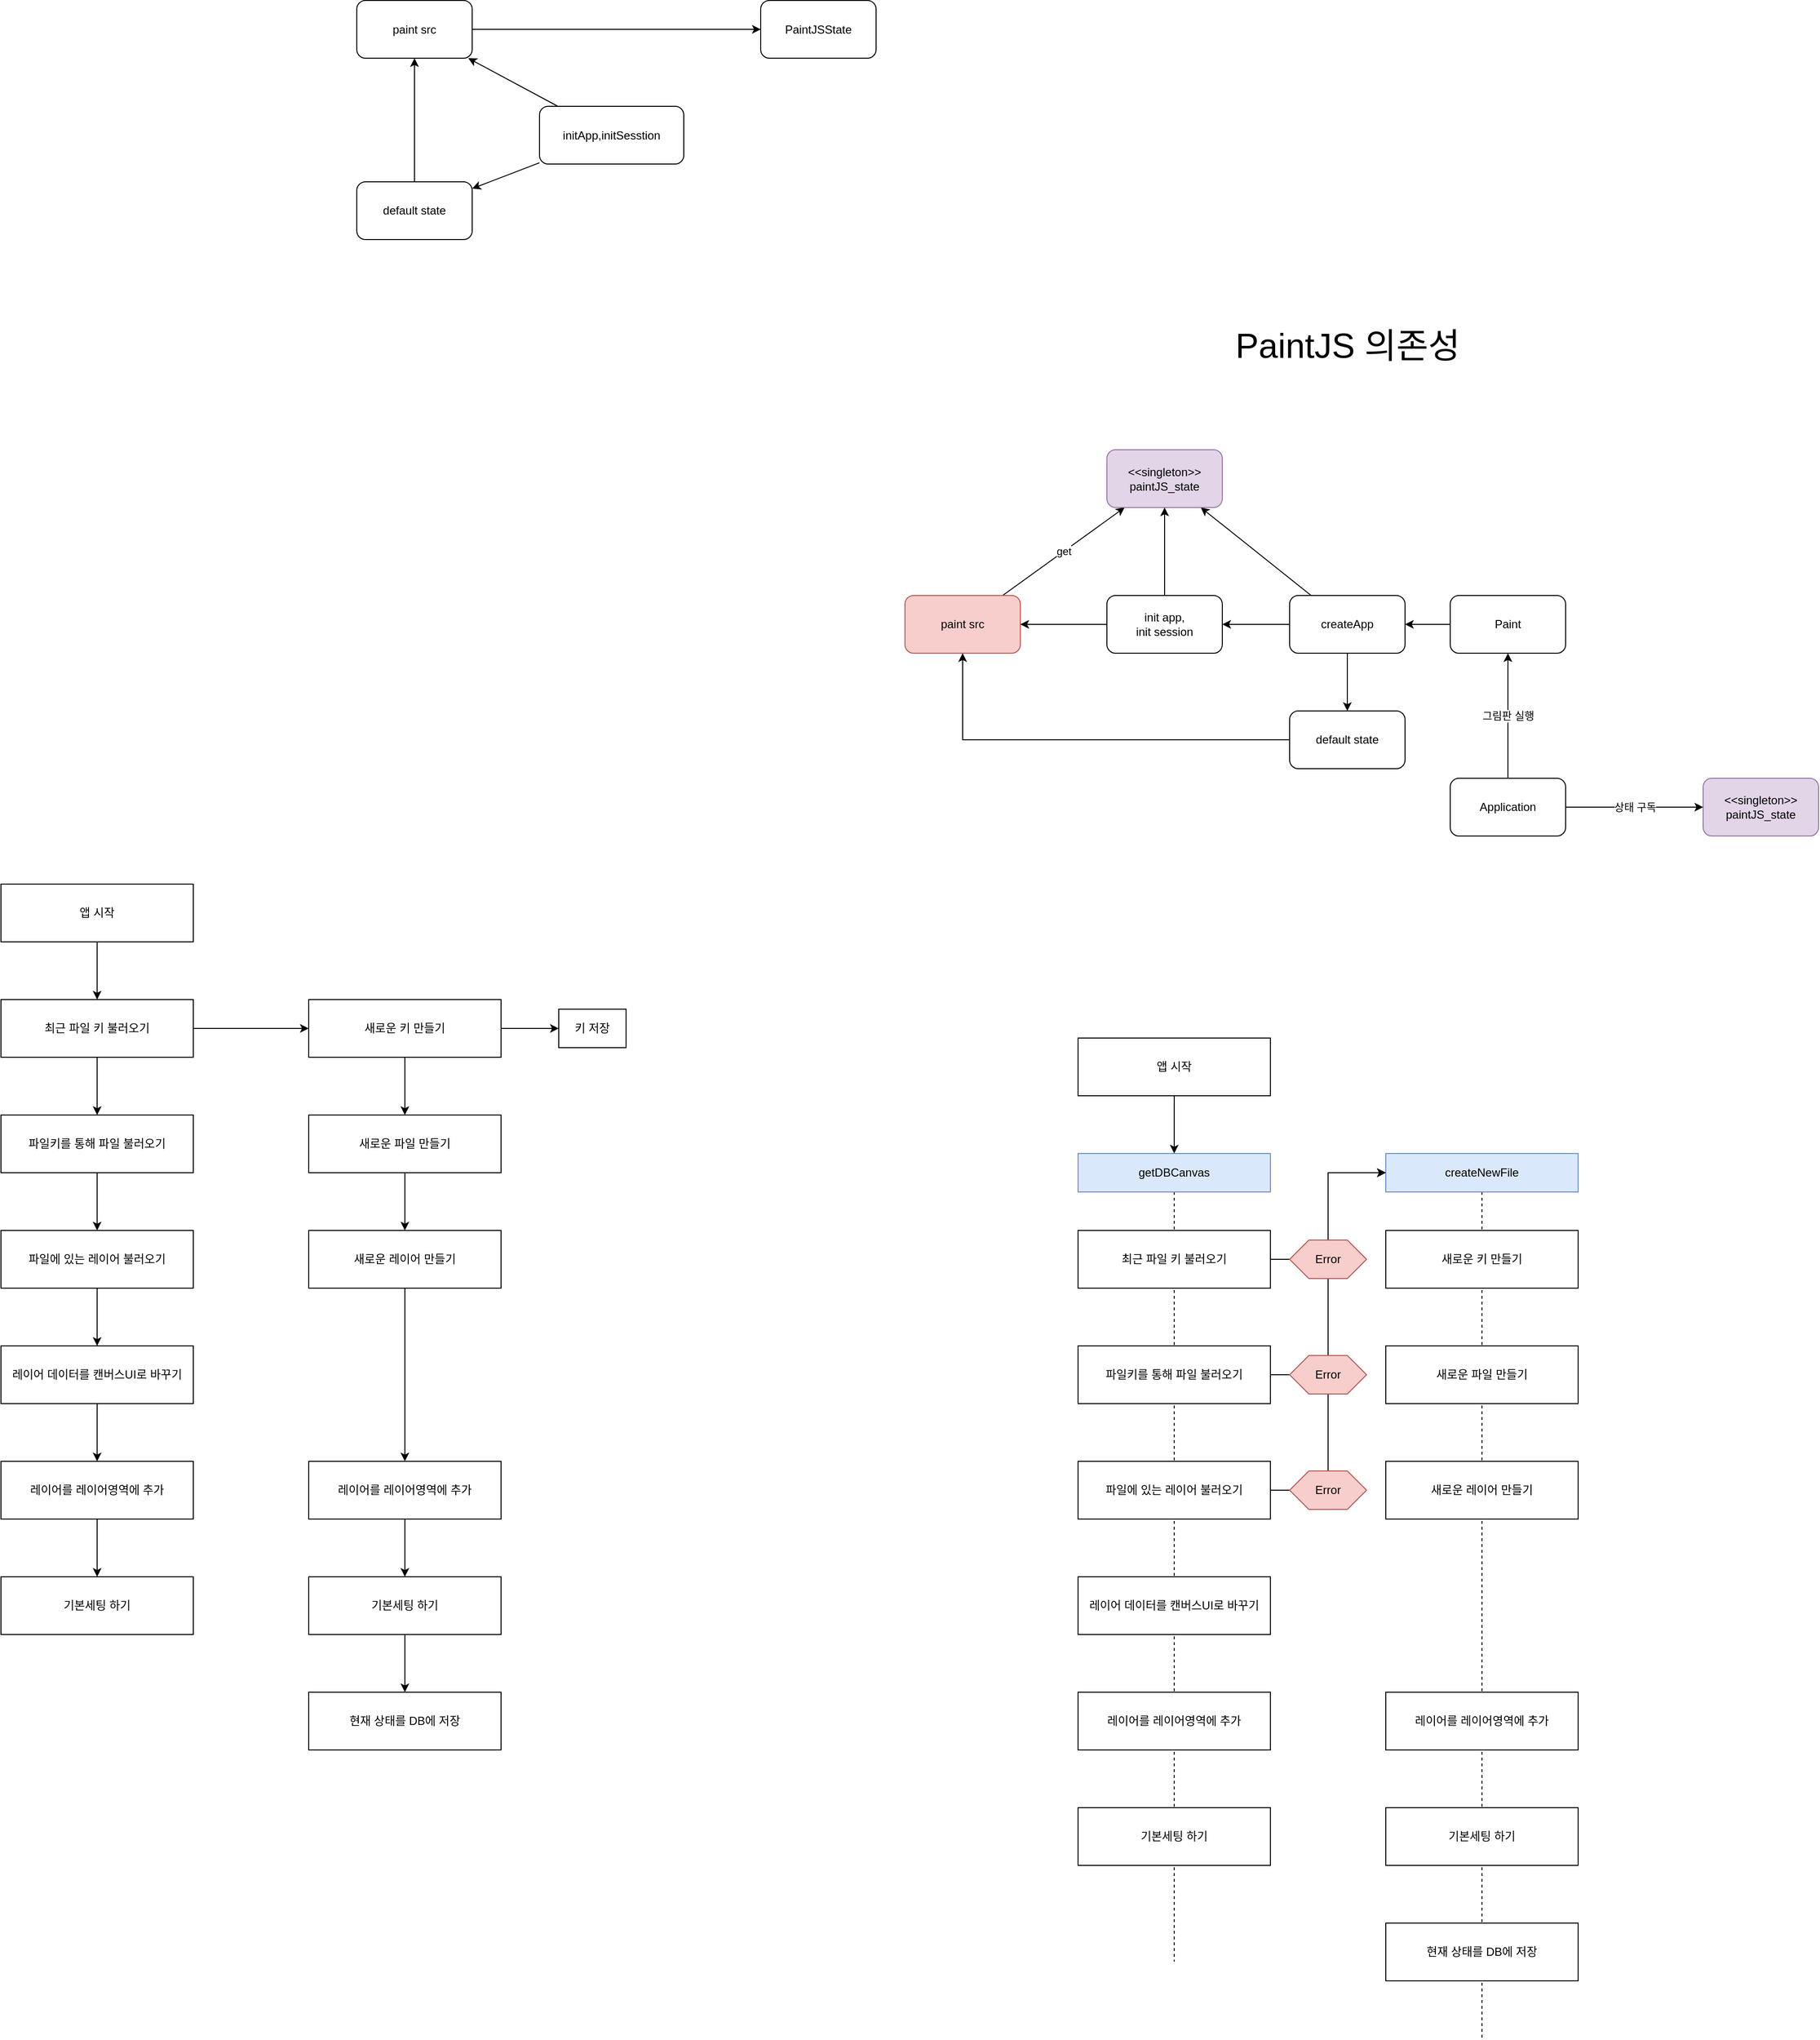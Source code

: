<mxfile version="26.0.4">
  <diagram name="페이지-1" id="R6UscsuwygDOBOQ2WdLZ">
    <mxGraphModel dx="2336" dy="785" grid="1" gridSize="10" guides="1" tooltips="1" connect="1" arrows="1" fold="1" page="1" pageScale="1" pageWidth="827" pageHeight="1169" math="0" shadow="0">
      <root>
        <mxCell id="0" />
        <mxCell id="1" parent="0" />
        <mxCell id="AAlg2MMWl-rsjKI6dOD7-78" value="" style="group" vertex="1" connectable="0" parent="1">
          <mxGeometry x="640.0" y="1240" width="200" height="920" as="geometry" />
        </mxCell>
        <mxCell id="AAlg2MMWl-rsjKI6dOD7-79" value="" style="shape=umlLifeline;perimeter=lifelinePerimeter;whiteSpace=wrap;html=1;container=1;dropTarget=0;collapsible=0;recursiveResize=0;outlineConnect=0;portConstraint=eastwest;newEdgeStyle={&quot;curved&quot;:0,&quot;rounded&quot;:0};size=0;" vertex="1" parent="AAlg2MMWl-rsjKI6dOD7-78">
          <mxGeometry y="40" width="200" height="880" as="geometry" />
        </mxCell>
        <mxCell id="AAlg2MMWl-rsjKI6dOD7-80" value="createNewFile" style="html=1;whiteSpace=wrap;fillColor=#dae8fc;strokeColor=#6c8ebf;" vertex="1" parent="AAlg2MMWl-rsjKI6dOD7-78">
          <mxGeometry width="200" height="40" as="geometry" />
        </mxCell>
        <mxCell id="AAlg2MMWl-rsjKI6dOD7-73" value="" style="group" vertex="1" connectable="0" parent="1">
          <mxGeometry x="320.0" y="1240" width="200" height="840" as="geometry" />
        </mxCell>
        <mxCell id="AAlg2MMWl-rsjKI6dOD7-74" value="" style="shape=umlLifeline;perimeter=lifelinePerimeter;whiteSpace=wrap;html=1;container=1;dropTarget=0;collapsible=0;recursiveResize=0;outlineConnect=0;portConstraint=eastwest;newEdgeStyle={&quot;curved&quot;:0,&quot;rounded&quot;:0};size=0;" vertex="1" parent="AAlg2MMWl-rsjKI6dOD7-73">
          <mxGeometry y="40" width="200" height="800" as="geometry" />
        </mxCell>
        <mxCell id="AAlg2MMWl-rsjKI6dOD7-75" value="getDBCanvas" style="html=1;whiteSpace=wrap;fillColor=#dae8fc;strokeColor=#6c8ebf;" vertex="1" parent="AAlg2MMWl-rsjKI6dOD7-73">
          <mxGeometry width="200" height="40" as="geometry" />
        </mxCell>
        <mxCell id="ijIBmjhym2byQwiykt7W-40" value="PaintJSState" style="rounded=1;whiteSpace=wrap;html=1;" parent="1" vertex="1">
          <mxGeometry x="-10" y="41.5" width="120" height="60" as="geometry" />
        </mxCell>
        <mxCell id="ijIBmjhym2byQwiykt7W-41" style="edgeStyle=orthogonalEdgeStyle;rounded=0;orthogonalLoop=1;jettySize=auto;html=1;" parent="1" source="ijIBmjhym2byQwiykt7W-42" target="ijIBmjhym2byQwiykt7W-40" edge="1">
          <mxGeometry relative="1" as="geometry" />
        </mxCell>
        <mxCell id="ijIBmjhym2byQwiykt7W-42" value="paint src" style="rounded=1;whiteSpace=wrap;html=1;" parent="1" vertex="1">
          <mxGeometry x="-430" y="41.5" width="120" height="60" as="geometry" />
        </mxCell>
        <mxCell id="ijIBmjhym2byQwiykt7W-43" style="edgeStyle=orthogonalEdgeStyle;rounded=0;orthogonalLoop=1;jettySize=auto;html=1;" parent="1" source="ijIBmjhym2byQwiykt7W-47" target="ijIBmjhym2byQwiykt7W-42" edge="1">
          <mxGeometry relative="1" as="geometry">
            <mxPoint x="-370" y="231.5" as="sourcePoint" />
          </mxGeometry>
        </mxCell>
        <mxCell id="ijIBmjhym2byQwiykt7W-44" style="rounded=0;orthogonalLoop=1;jettySize=auto;html=1;" parent="1" source="ijIBmjhym2byQwiykt7W-46" target="ijIBmjhym2byQwiykt7W-42" edge="1">
          <mxGeometry relative="1" as="geometry" />
        </mxCell>
        <mxCell id="ijIBmjhym2byQwiykt7W-45" style="rounded=0;orthogonalLoop=1;jettySize=auto;html=1;" parent="1" source="ijIBmjhym2byQwiykt7W-46" target="ijIBmjhym2byQwiykt7W-47" edge="1">
          <mxGeometry relative="1" as="geometry">
            <mxPoint x="-310" y="238.5" as="targetPoint" />
          </mxGeometry>
        </mxCell>
        <mxCell id="ijIBmjhym2byQwiykt7W-46" value="initApp,initSesstion" style="rounded=1;whiteSpace=wrap;html=1;" parent="1" vertex="1">
          <mxGeometry x="-240" y="151.5" width="150" height="60" as="geometry" />
        </mxCell>
        <mxCell id="ijIBmjhym2byQwiykt7W-47" value="default state" style="rounded=1;whiteSpace=wrap;html=1;" parent="1" vertex="1">
          <mxGeometry x="-430" y="230" width="120" height="60" as="geometry" />
        </mxCell>
        <mxCell id="ijIBmjhym2byQwiykt7W-90" style="edgeStyle=orthogonalEdgeStyle;rounded=0;orthogonalLoop=1;jettySize=auto;html=1;" parent="1" source="ijIBmjhym2byQwiykt7W-66" target="ijIBmjhym2byQwiykt7W-89" edge="1">
          <mxGeometry relative="1" as="geometry" />
        </mxCell>
        <mxCell id="ijIBmjhym2byQwiykt7W-66" value="Paint" style="rounded=1;whiteSpace=wrap;html=1;" parent="1" vertex="1">
          <mxGeometry x="707" y="660" width="120" height="60" as="geometry" />
        </mxCell>
        <mxCell id="ijIBmjhym2byQwiykt7W-120" value="get" style="rounded=0;orthogonalLoop=1;jettySize=auto;html=1;" parent="1" source="ijIBmjhym2byQwiykt7W-88" target="ijIBmjhym2byQwiykt7W-112" edge="1">
          <mxGeometry relative="1" as="geometry" />
        </mxCell>
        <mxCell id="ijIBmjhym2byQwiykt7W-88" value="paint src" style="rounded=1;whiteSpace=wrap;html=1;fillColor=#f8cecc;strokeColor=#b85450;" parent="1" vertex="1">
          <mxGeometry x="140" y="660" width="120" height="60" as="geometry" />
        </mxCell>
        <mxCell id="ijIBmjhym2byQwiykt7W-91" style="edgeStyle=orthogonalEdgeStyle;rounded=0;orthogonalLoop=1;jettySize=auto;html=1;" parent="1" source="ijIBmjhym2byQwiykt7W-89" target="XYFyysq1rzf5MoELiQKB-8" edge="1">
          <mxGeometry relative="1" as="geometry">
            <mxPoint x="540" y="790" as="targetPoint" />
          </mxGeometry>
        </mxCell>
        <mxCell id="ijIBmjhym2byQwiykt7W-115" value="" style="rounded=0;orthogonalLoop=1;jettySize=auto;html=1;" parent="1" source="ijIBmjhym2byQwiykt7W-89" target="ijIBmjhym2byQwiykt7W-112" edge="1">
          <mxGeometry relative="1" as="geometry" />
        </mxCell>
        <mxCell id="ijIBmjhym2byQwiykt7W-89" value="createApp" style="rounded=1;whiteSpace=wrap;html=1;" parent="1" vertex="1">
          <mxGeometry x="540" y="660" width="120" height="60" as="geometry" />
        </mxCell>
        <mxCell id="ijIBmjhym2byQwiykt7W-110" value="&amp;lt;&amp;lt;singleton&amp;gt;&amp;gt;&lt;br&gt;paintJS_state" style="rounded=1;whiteSpace=wrap;html=1;fillColor=#e1d5e7;strokeColor=#9673a6;" parent="1" vertex="1">
          <mxGeometry x="970" y="850" width="120" height="60" as="geometry" />
        </mxCell>
        <mxCell id="ijIBmjhym2byQwiykt7W-112" value="&amp;lt;&amp;lt;singleton&amp;gt;&amp;gt;&lt;br&gt;paintJS_state" style="rounded=1;whiteSpace=wrap;html=1;fillColor=#e1d5e7;strokeColor=#9673a6;" parent="1" vertex="1">
          <mxGeometry x="350" y="508.5" width="120" height="60" as="geometry" />
        </mxCell>
        <mxCell id="ijIBmjhym2byQwiykt7W-128" style="rounded=0;orthogonalLoop=1;jettySize=auto;html=1;" parent="1" source="ijIBmjhym2byQwiykt7W-89" target="ijIBmjhym2byQwiykt7W-134" edge="1">
          <mxGeometry relative="1" as="geometry">
            <mxPoint x="670" y="914.029" as="targetPoint" />
            <mxPoint x="600" y="508.5" as="sourcePoint" />
          </mxGeometry>
        </mxCell>
        <mxCell id="XYFyysq1rzf5MoELiQKB-12" style="edgeStyle=orthogonalEdgeStyle;rounded=0;orthogonalLoop=1;jettySize=auto;html=1;" parent="1" source="ijIBmjhym2byQwiykt7W-134" target="ijIBmjhym2byQwiykt7W-88" edge="1">
          <mxGeometry relative="1" as="geometry" />
        </mxCell>
        <mxCell id="ijIBmjhym2byQwiykt7W-134" value="default state" style="rounded=1;whiteSpace=wrap;html=1;" parent="1" vertex="1">
          <mxGeometry x="540" y="780" width="120" height="60" as="geometry" />
        </mxCell>
        <mxCell id="XYFyysq1rzf5MoELiQKB-6" value="상태 구독" style="edgeStyle=orthogonalEdgeStyle;rounded=0;orthogonalLoop=1;jettySize=auto;html=1;" parent="1" source="XYFyysq1rzf5MoELiQKB-2" target="ijIBmjhym2byQwiykt7W-110" edge="1">
          <mxGeometry relative="1" as="geometry" />
        </mxCell>
        <mxCell id="XYFyysq1rzf5MoELiQKB-7" value="그림판 실행" style="edgeStyle=orthogonalEdgeStyle;rounded=0;orthogonalLoop=1;jettySize=auto;html=1;" parent="1" source="XYFyysq1rzf5MoELiQKB-2" target="ijIBmjhym2byQwiykt7W-66" edge="1">
          <mxGeometry relative="1" as="geometry" />
        </mxCell>
        <mxCell id="XYFyysq1rzf5MoELiQKB-2" value="Application" style="rounded=1;whiteSpace=wrap;html=1;" parent="1" vertex="1">
          <mxGeometry x="707" y="850" width="120" height="60" as="geometry" />
        </mxCell>
        <mxCell id="XYFyysq1rzf5MoELiQKB-9" style="edgeStyle=orthogonalEdgeStyle;rounded=0;orthogonalLoop=1;jettySize=auto;html=1;" parent="1" source="XYFyysq1rzf5MoELiQKB-8" target="ijIBmjhym2byQwiykt7W-88" edge="1">
          <mxGeometry relative="1" as="geometry" />
        </mxCell>
        <mxCell id="XYFyysq1rzf5MoELiQKB-10" style="edgeStyle=orthogonalEdgeStyle;rounded=0;orthogonalLoop=1;jettySize=auto;html=1;" parent="1" source="XYFyysq1rzf5MoELiQKB-8" target="ijIBmjhym2byQwiykt7W-112" edge="1">
          <mxGeometry relative="1" as="geometry" />
        </mxCell>
        <mxCell id="XYFyysq1rzf5MoELiQKB-8" value="init app,&lt;div&gt;init session&lt;/div&gt;" style="rounded=1;whiteSpace=wrap;html=1;" parent="1" vertex="1">
          <mxGeometry x="350" y="660" width="120" height="60" as="geometry" />
        </mxCell>
        <mxCell id="XYFyysq1rzf5MoELiQKB-11" value="&lt;font style=&quot;font-size: 36px;&quot;&gt;PaintJS 의존성&lt;/font&gt;" style="text;html=1;align=center;verticalAlign=middle;resizable=0;points=[];autosize=1;strokeColor=none;fillColor=none;" parent="1" vertex="1">
          <mxGeometry x="465" y="370" width="270" height="60" as="geometry" />
        </mxCell>
        <mxCell id="AAlg2MMWl-rsjKI6dOD7-21" style="edgeStyle=orthogonalEdgeStyle;rounded=0;orthogonalLoop=1;jettySize=auto;html=1;" edge="1" parent="1" source="AAlg2MMWl-rsjKI6dOD7-1" target="AAlg2MMWl-rsjKI6dOD7-2">
          <mxGeometry relative="1" as="geometry" />
        </mxCell>
        <mxCell id="AAlg2MMWl-rsjKI6dOD7-1" value="앱 시작" style="rounded=0;whiteSpace=wrap;html=1;" vertex="1" parent="1">
          <mxGeometry x="-800" y="960" width="200" height="60" as="geometry" />
        </mxCell>
        <mxCell id="AAlg2MMWl-rsjKI6dOD7-6" style="edgeStyle=orthogonalEdgeStyle;rounded=0;orthogonalLoop=1;jettySize=auto;html=1;" edge="1" parent="1" source="AAlg2MMWl-rsjKI6dOD7-2" target="AAlg2MMWl-rsjKI6dOD7-3">
          <mxGeometry relative="1" as="geometry" />
        </mxCell>
        <mxCell id="AAlg2MMWl-rsjKI6dOD7-10" style="edgeStyle=orthogonalEdgeStyle;rounded=0;orthogonalLoop=1;jettySize=auto;html=1;" edge="1" parent="1" source="AAlg2MMWl-rsjKI6dOD7-2" target="AAlg2MMWl-rsjKI6dOD7-9">
          <mxGeometry relative="1" as="geometry" />
        </mxCell>
        <mxCell id="AAlg2MMWl-rsjKI6dOD7-2" value="최근 파일 키 불러오기" style="rounded=0;whiteSpace=wrap;html=1;" vertex="1" parent="1">
          <mxGeometry x="-800" y="1080" width="200" height="60" as="geometry" />
        </mxCell>
        <mxCell id="AAlg2MMWl-rsjKI6dOD7-5" style="edgeStyle=orthogonalEdgeStyle;rounded=0;orthogonalLoop=1;jettySize=auto;html=1;" edge="1" parent="1" source="AAlg2MMWl-rsjKI6dOD7-3" target="AAlg2MMWl-rsjKI6dOD7-4">
          <mxGeometry relative="1" as="geometry" />
        </mxCell>
        <mxCell id="AAlg2MMWl-rsjKI6dOD7-3" value="파일키를 통해 파일 불러오기" style="rounded=0;whiteSpace=wrap;html=1;" vertex="1" parent="1">
          <mxGeometry x="-800" y="1200" width="200" height="60" as="geometry" />
        </mxCell>
        <mxCell id="AAlg2MMWl-rsjKI6dOD7-8" style="edgeStyle=orthogonalEdgeStyle;rounded=0;orthogonalLoop=1;jettySize=auto;html=1;" edge="1" parent="1" source="AAlg2MMWl-rsjKI6dOD7-4" target="AAlg2MMWl-rsjKI6dOD7-7">
          <mxGeometry relative="1" as="geometry" />
        </mxCell>
        <mxCell id="AAlg2MMWl-rsjKI6dOD7-4" value="파일에 있는 레이어 불러오기" style="rounded=0;whiteSpace=wrap;html=1;" vertex="1" parent="1">
          <mxGeometry x="-800" y="1320" width="200" height="60" as="geometry" />
        </mxCell>
        <mxCell id="AAlg2MMWl-rsjKI6dOD7-27" style="edgeStyle=orthogonalEdgeStyle;rounded=0;orthogonalLoop=1;jettySize=auto;html=1;" edge="1" parent="1" source="AAlg2MMWl-rsjKI6dOD7-7" target="AAlg2MMWl-rsjKI6dOD7-26">
          <mxGeometry relative="1" as="geometry" />
        </mxCell>
        <mxCell id="AAlg2MMWl-rsjKI6dOD7-7" value="레이어 데이터를 캔버스UI로 바꾸기" style="rounded=0;whiteSpace=wrap;html=1;" vertex="1" parent="1">
          <mxGeometry x="-800" y="1440" width="200" height="60" as="geometry" />
        </mxCell>
        <mxCell id="AAlg2MMWl-rsjKI6dOD7-33" style="edgeStyle=orthogonalEdgeStyle;rounded=0;orthogonalLoop=1;jettySize=auto;html=1;" edge="1" parent="1" source="AAlg2MMWl-rsjKI6dOD7-9" target="AAlg2MMWl-rsjKI6dOD7-32">
          <mxGeometry relative="1" as="geometry" />
        </mxCell>
        <mxCell id="AAlg2MMWl-rsjKI6dOD7-36" style="edgeStyle=orthogonalEdgeStyle;rounded=0;orthogonalLoop=1;jettySize=auto;html=1;" edge="1" parent="1" source="AAlg2MMWl-rsjKI6dOD7-9" target="AAlg2MMWl-rsjKI6dOD7-30">
          <mxGeometry relative="1" as="geometry" />
        </mxCell>
        <mxCell id="AAlg2MMWl-rsjKI6dOD7-9" value="새로운 키 만들기" style="rounded=0;whiteSpace=wrap;html=1;" vertex="1" parent="1">
          <mxGeometry x="-480" y="1080" width="200" height="60" as="geometry" />
        </mxCell>
        <mxCell id="AAlg2MMWl-rsjKI6dOD7-18" style="edgeStyle=orthogonalEdgeStyle;rounded=0;orthogonalLoop=1;jettySize=auto;html=1;" edge="1" parent="1" source="AAlg2MMWl-rsjKI6dOD7-11" target="AAlg2MMWl-rsjKI6dOD7-17">
          <mxGeometry relative="1" as="geometry" />
        </mxCell>
        <mxCell id="AAlg2MMWl-rsjKI6dOD7-11" value="새로운 레이어 만들기" style="rounded=0;whiteSpace=wrap;html=1;" vertex="1" parent="1">
          <mxGeometry x="-480" y="1320" width="200" height="60" as="geometry" />
        </mxCell>
        <mxCell id="AAlg2MMWl-rsjKI6dOD7-25" style="edgeStyle=orthogonalEdgeStyle;rounded=0;orthogonalLoop=1;jettySize=auto;html=1;" edge="1" parent="1" source="AAlg2MMWl-rsjKI6dOD7-12" target="AAlg2MMWl-rsjKI6dOD7-22">
          <mxGeometry relative="1" as="geometry" />
        </mxCell>
        <mxCell id="AAlg2MMWl-rsjKI6dOD7-12" value="기본세팅 하기" style="rounded=0;whiteSpace=wrap;html=1;" vertex="1" parent="1">
          <mxGeometry x="-480" y="1680" width="200" height="60" as="geometry" />
        </mxCell>
        <mxCell id="AAlg2MMWl-rsjKI6dOD7-20" style="edgeStyle=orthogonalEdgeStyle;rounded=0;orthogonalLoop=1;jettySize=auto;html=1;" edge="1" parent="1" source="AAlg2MMWl-rsjKI6dOD7-17" target="AAlg2MMWl-rsjKI6dOD7-12">
          <mxGeometry relative="1" as="geometry" />
        </mxCell>
        <mxCell id="AAlg2MMWl-rsjKI6dOD7-17" value="레이어를 레이어영역에 추가" style="rounded=0;whiteSpace=wrap;html=1;" vertex="1" parent="1">
          <mxGeometry x="-480" y="1560" width="200" height="60" as="geometry" />
        </mxCell>
        <mxCell id="AAlg2MMWl-rsjKI6dOD7-22" value="현재 상태를 DB에 저장" style="rounded=0;whiteSpace=wrap;html=1;" vertex="1" parent="1">
          <mxGeometry x="-480" y="1800" width="200" height="60" as="geometry" />
        </mxCell>
        <mxCell id="AAlg2MMWl-rsjKI6dOD7-29" style="edgeStyle=orthogonalEdgeStyle;rounded=0;orthogonalLoop=1;jettySize=auto;html=1;" edge="1" parent="1" source="AAlg2MMWl-rsjKI6dOD7-26" target="AAlg2MMWl-rsjKI6dOD7-28">
          <mxGeometry relative="1" as="geometry" />
        </mxCell>
        <mxCell id="AAlg2MMWl-rsjKI6dOD7-26" value="레이어를 레이어영역에 추가" style="rounded=0;whiteSpace=wrap;html=1;" vertex="1" parent="1">
          <mxGeometry x="-800" y="1560" width="200" height="60" as="geometry" />
        </mxCell>
        <mxCell id="AAlg2MMWl-rsjKI6dOD7-28" value="기본세팅 하기" style="rounded=0;whiteSpace=wrap;html=1;" vertex="1" parent="1">
          <mxGeometry x="-800" y="1680" width="200" height="60" as="geometry" />
        </mxCell>
        <mxCell id="AAlg2MMWl-rsjKI6dOD7-31" style="edgeStyle=orthogonalEdgeStyle;rounded=0;orthogonalLoop=1;jettySize=auto;html=1;" edge="1" parent="1" source="AAlg2MMWl-rsjKI6dOD7-30" target="AAlg2MMWl-rsjKI6dOD7-11">
          <mxGeometry relative="1" as="geometry" />
        </mxCell>
        <mxCell id="AAlg2MMWl-rsjKI6dOD7-30" value="새로운 파일 만들기" style="rounded=0;whiteSpace=wrap;html=1;" vertex="1" parent="1">
          <mxGeometry x="-480" y="1200" width="200" height="60" as="geometry" />
        </mxCell>
        <mxCell id="AAlg2MMWl-rsjKI6dOD7-32" value="키 저장" style="rounded=0;whiteSpace=wrap;html=1;" vertex="1" parent="1">
          <mxGeometry x="-220" y="1090" width="70" height="40" as="geometry" />
        </mxCell>
        <mxCell id="AAlg2MMWl-rsjKI6dOD7-38" value="새로운 키 만들기" style="rounded=0;whiteSpace=wrap;html=1;" vertex="1" parent="1">
          <mxGeometry x="640" y="1320" width="200" height="60" as="geometry" />
        </mxCell>
        <mxCell id="AAlg2MMWl-rsjKI6dOD7-39" value="새로운 레이어 만들기" style="rounded=0;whiteSpace=wrap;html=1;" vertex="1" parent="1">
          <mxGeometry x="640" y="1560" width="200" height="60" as="geometry" />
        </mxCell>
        <mxCell id="AAlg2MMWl-rsjKI6dOD7-40" value="기본세팅 하기" style="rounded=0;whiteSpace=wrap;html=1;" vertex="1" parent="1">
          <mxGeometry x="640" y="1920" width="200" height="60" as="geometry" />
        </mxCell>
        <mxCell id="AAlg2MMWl-rsjKI6dOD7-41" value="레이어를 레이어영역에 추가" style="rounded=0;whiteSpace=wrap;html=1;" vertex="1" parent="1">
          <mxGeometry x="640" y="1800" width="200" height="60" as="geometry" />
        </mxCell>
        <mxCell id="AAlg2MMWl-rsjKI6dOD7-42" value="현재 상태를 DB에 저장" style="rounded=0;whiteSpace=wrap;html=1;" vertex="1" parent="1">
          <mxGeometry x="640" y="2040" width="200" height="60" as="geometry" />
        </mxCell>
        <mxCell id="AAlg2MMWl-rsjKI6dOD7-43" value="새로운 파일 만들기" style="rounded=0;whiteSpace=wrap;html=1;" vertex="1" parent="1">
          <mxGeometry x="640" y="1440" width="200" height="60" as="geometry" />
        </mxCell>
        <mxCell id="AAlg2MMWl-rsjKI6dOD7-77" style="edgeStyle=orthogonalEdgeStyle;rounded=0;orthogonalLoop=1;jettySize=auto;html=1;" edge="1" parent="1" source="AAlg2MMWl-rsjKI6dOD7-46" target="AAlg2MMWl-rsjKI6dOD7-75">
          <mxGeometry relative="1" as="geometry" />
        </mxCell>
        <mxCell id="AAlg2MMWl-rsjKI6dOD7-46" value="앱 시작" style="rounded=0;whiteSpace=wrap;html=1;" vertex="1" parent="1">
          <mxGeometry x="320" y="1120" width="200" height="60" as="geometry" />
        </mxCell>
        <mxCell id="AAlg2MMWl-rsjKI6dOD7-89" style="edgeStyle=orthogonalEdgeStyle;rounded=0;orthogonalLoop=1;jettySize=auto;html=1;" edge="1" parent="1" source="AAlg2MMWl-rsjKI6dOD7-48" target="AAlg2MMWl-rsjKI6dOD7-80">
          <mxGeometry relative="1" as="geometry">
            <Array as="points">
              <mxPoint x="580" y="1470" />
              <mxPoint x="580" y="1260" />
            </Array>
          </mxGeometry>
        </mxCell>
        <mxCell id="AAlg2MMWl-rsjKI6dOD7-48" value="파일키를 통해 파일 불러오기" style="rounded=0;whiteSpace=wrap;html=1;" vertex="1" parent="1">
          <mxGeometry x="320" y="1440" width="200" height="60" as="geometry" />
        </mxCell>
        <mxCell id="AAlg2MMWl-rsjKI6dOD7-90" style="edgeStyle=orthogonalEdgeStyle;rounded=0;orthogonalLoop=1;jettySize=auto;html=1;" edge="1" parent="1" source="AAlg2MMWl-rsjKI6dOD7-49" target="AAlg2MMWl-rsjKI6dOD7-80">
          <mxGeometry relative="1" as="geometry">
            <Array as="points">
              <mxPoint x="580" y="1590" />
              <mxPoint x="580" y="1260" />
            </Array>
          </mxGeometry>
        </mxCell>
        <mxCell id="AAlg2MMWl-rsjKI6dOD7-49" value="파일에 있는 레이어 불러오기" style="rounded=0;whiteSpace=wrap;html=1;" vertex="1" parent="1">
          <mxGeometry x="320" y="1560" width="200" height="60" as="geometry" />
        </mxCell>
        <mxCell id="AAlg2MMWl-rsjKI6dOD7-50" value="레이어 데이터를 캔버스UI로 바꾸기" style="rounded=0;whiteSpace=wrap;html=1;" vertex="1" parent="1">
          <mxGeometry x="320" y="1680" width="200" height="60" as="geometry" />
        </mxCell>
        <mxCell id="AAlg2MMWl-rsjKI6dOD7-51" value="레이어를 레이어영역에 추가" style="rounded=0;whiteSpace=wrap;html=1;" vertex="1" parent="1">
          <mxGeometry x="320" y="1800" width="200" height="60" as="geometry" />
        </mxCell>
        <mxCell id="AAlg2MMWl-rsjKI6dOD7-52" value="기본세팅 하기" style="rounded=0;whiteSpace=wrap;html=1;" vertex="1" parent="1">
          <mxGeometry x="320" y="1920" width="200" height="60" as="geometry" />
        </mxCell>
        <mxCell id="AAlg2MMWl-rsjKI6dOD7-81" style="edgeStyle=orthogonalEdgeStyle;rounded=0;orthogonalLoop=1;jettySize=auto;html=1;entryX=0;entryY=0.5;entryDx=0;entryDy=0;" edge="1" parent="1" source="AAlg2MMWl-rsjKI6dOD7-64" target="AAlg2MMWl-rsjKI6dOD7-80">
          <mxGeometry relative="1" as="geometry" />
        </mxCell>
        <mxCell id="AAlg2MMWl-rsjKI6dOD7-64" value="최근 파일 키 불러오기" style="rounded=0;whiteSpace=wrap;html=1;" vertex="1" parent="1">
          <mxGeometry x="320" y="1320" width="200" height="60" as="geometry" />
        </mxCell>
        <mxCell id="AAlg2MMWl-rsjKI6dOD7-94" value="Error" style="shape=hexagon;perimeter=hexagonPerimeter2;whiteSpace=wrap;html=1;fixedSize=1;fillColor=#f8cecc;strokeColor=#b85450;" vertex="1" parent="1">
          <mxGeometry x="540" y="1570" width="80" height="40" as="geometry" />
        </mxCell>
        <mxCell id="AAlg2MMWl-rsjKI6dOD7-96" value="Error" style="shape=hexagon;perimeter=hexagonPerimeter2;whiteSpace=wrap;html=1;fixedSize=1;fillColor=#f8cecc;strokeColor=#b85450;" vertex="1" parent="1">
          <mxGeometry x="540" y="1450" width="80" height="40" as="geometry" />
        </mxCell>
        <mxCell id="AAlg2MMWl-rsjKI6dOD7-97" value="Error" style="shape=hexagon;perimeter=hexagonPerimeter2;whiteSpace=wrap;html=1;fixedSize=1;fillColor=#f8cecc;strokeColor=#b85450;" vertex="1" parent="1">
          <mxGeometry x="540" y="1330" width="80" height="40" as="geometry" />
        </mxCell>
      </root>
    </mxGraphModel>
  </diagram>
</mxfile>
